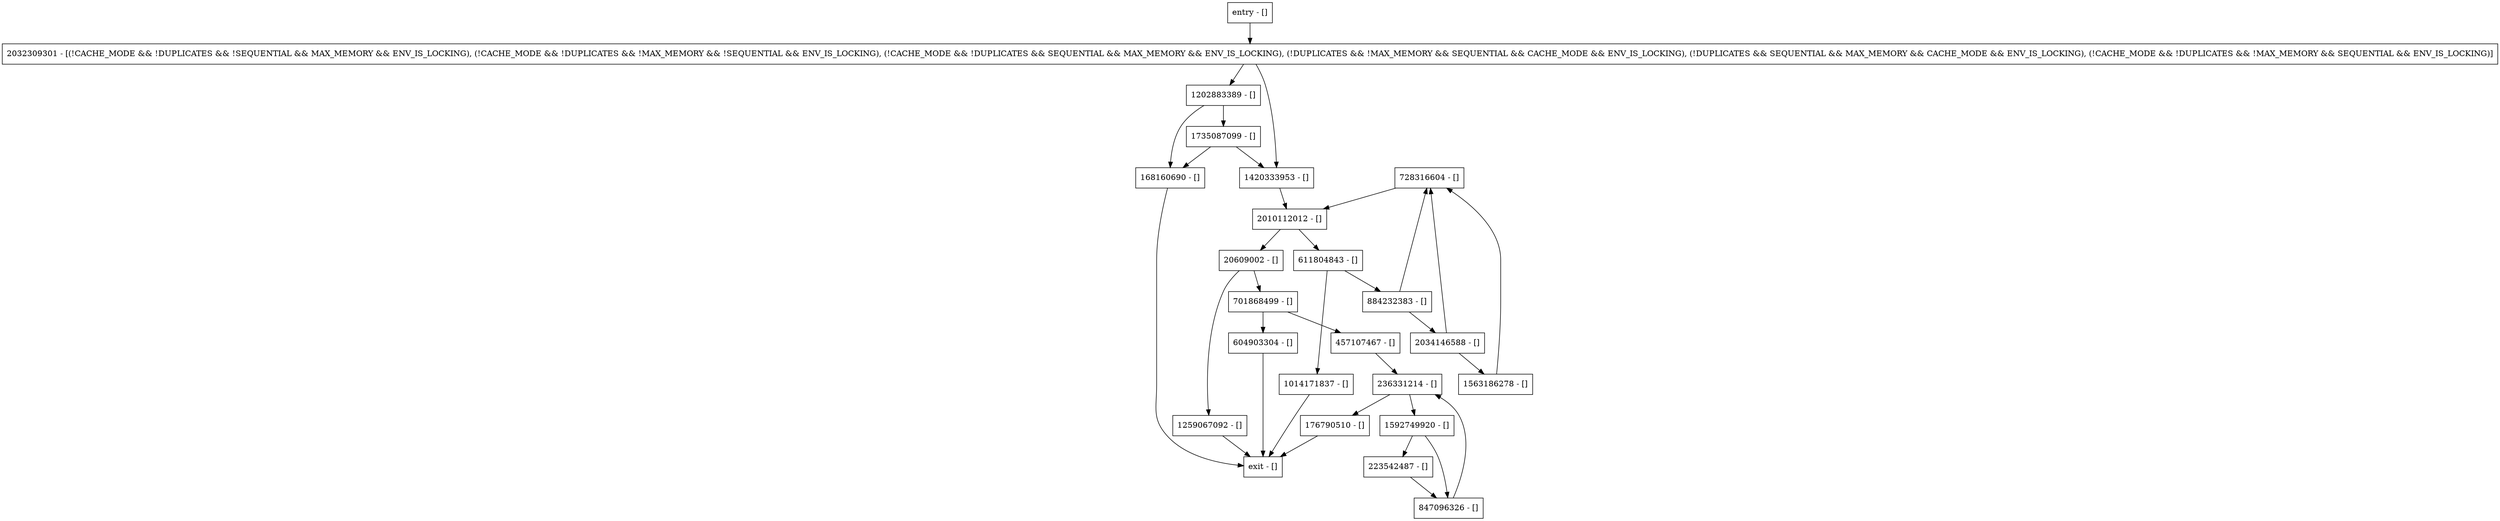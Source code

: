 digraph set {
node [shape=record];
728316604 [label="728316604 - []"];
457107467 [label="457107467 - []"];
2010112012 [label="2010112012 - []"];
884232383 [label="884232383 - []"];
1563186278 [label="1563186278 - []"];
176790510 [label="176790510 - []"];
223542487 [label="223542487 - []"];
1420333953 [label="1420333953 - []"];
1014171837 [label="1014171837 - []"];
236331214 [label="236331214 - []"];
2032309301 [label="2032309301 - [(!CACHE_MODE && !DUPLICATES && !SEQUENTIAL && MAX_MEMORY && ENV_IS_LOCKING), (!CACHE_MODE && !DUPLICATES && !MAX_MEMORY && !SEQUENTIAL && ENV_IS_LOCKING), (!CACHE_MODE && !DUPLICATES && SEQUENTIAL && MAX_MEMORY && ENV_IS_LOCKING), (!DUPLICATES && !MAX_MEMORY && SEQUENTIAL && CACHE_MODE && ENV_IS_LOCKING), (!DUPLICATES && SEQUENTIAL && MAX_MEMORY && CACHE_MODE && ENV_IS_LOCKING), (!CACHE_MODE && !DUPLICATES && !MAX_MEMORY && SEQUENTIAL && ENV_IS_LOCKING)]"];
847096326 [label="847096326 - []"];
168160690 [label="168160690 - []"];
604903304 [label="604903304 - []"];
20609002 [label="20609002 - []"];
1202883389 [label="1202883389 - []"];
1592749920 [label="1592749920 - []"];
2034146588 [label="2034146588 - []"];
1735087099 [label="1735087099 - []"];
entry [label="entry - []"];
exit [label="exit - []"];
701868499 [label="701868499 - []"];
1259067092 [label="1259067092 - []"];
611804843 [label="611804843 - []"];
entry;
exit;
728316604 -> 2010112012;
457107467 -> 236331214;
2010112012 -> 611804843;
2010112012 -> 20609002;
884232383 -> 728316604;
884232383 -> 2034146588;
1563186278 -> 728316604;
176790510 -> exit;
223542487 -> 847096326;
1420333953 -> 2010112012;
1014171837 -> exit;
236331214 -> 176790510;
236331214 -> 1592749920;
2032309301 -> 1202883389;
2032309301 -> 1420333953;
847096326 -> 236331214;
168160690 -> exit;
604903304 -> exit;
20609002 -> 701868499;
20609002 -> 1259067092;
1202883389 -> 168160690;
1202883389 -> 1735087099;
1592749920 -> 847096326;
1592749920 -> 223542487;
2034146588 -> 728316604;
2034146588 -> 1563186278;
1735087099 -> 168160690;
1735087099 -> 1420333953;
entry -> 2032309301;
701868499 -> 457107467;
701868499 -> 604903304;
1259067092 -> exit;
611804843 -> 884232383;
611804843 -> 1014171837;
}
